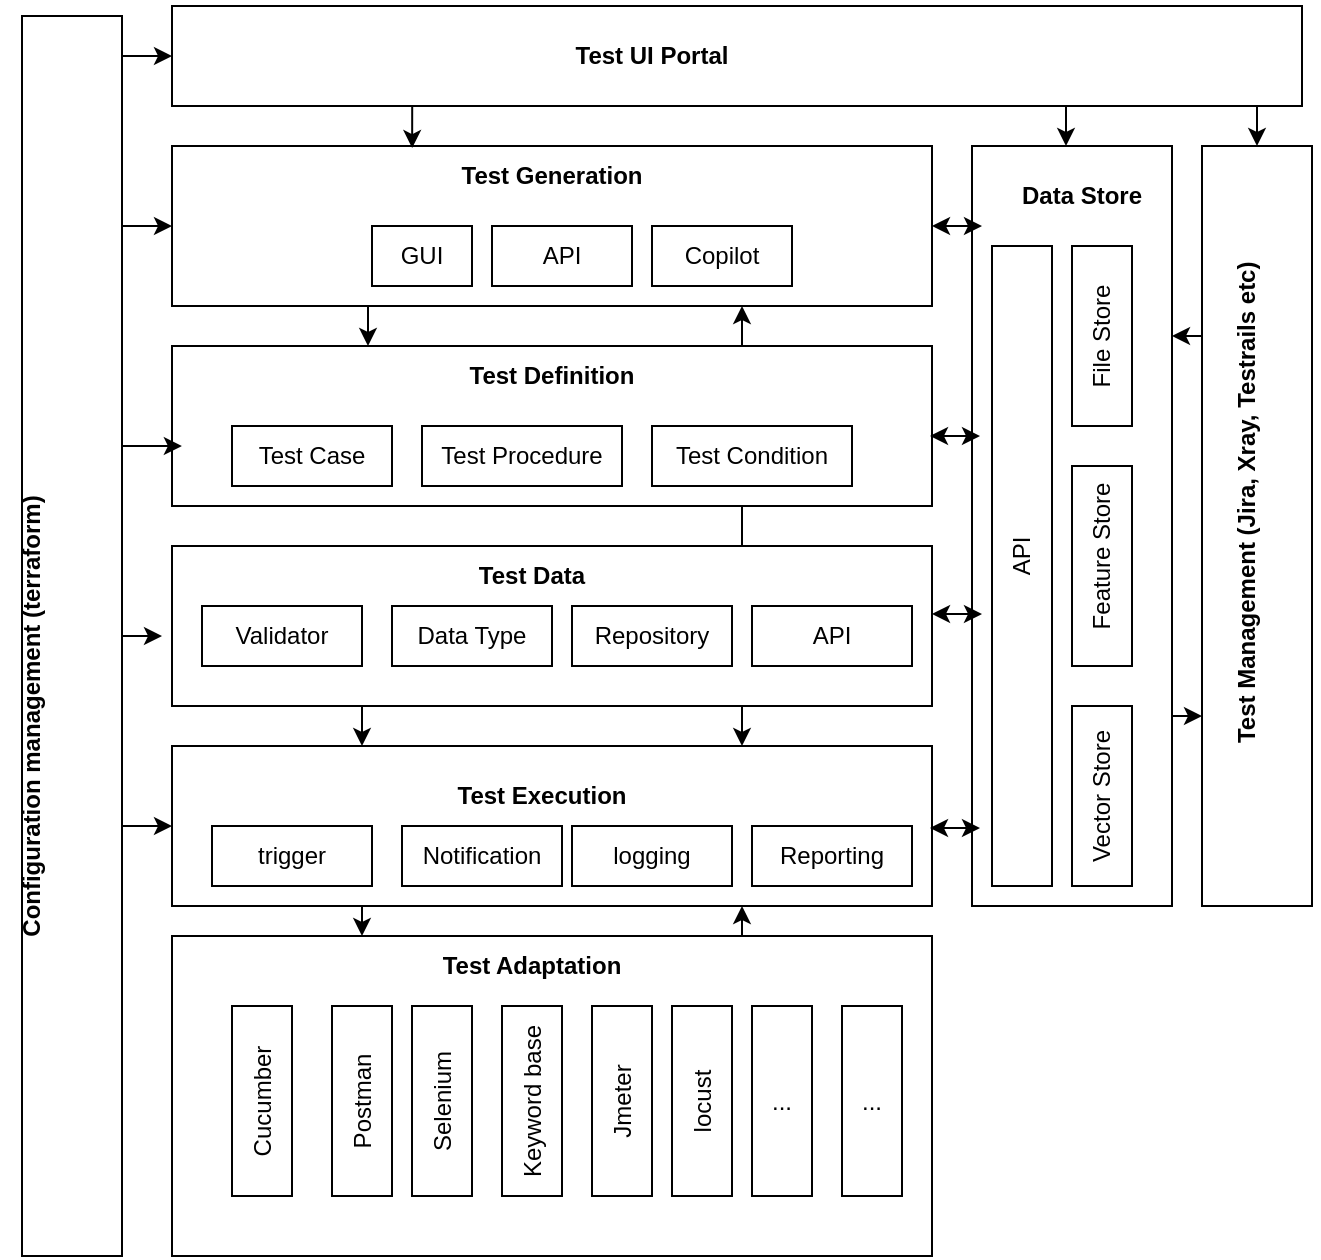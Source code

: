 <mxfile version="21.5.2" type="github">
  <diagram name="Page-1" id="QsHYjgboYlYCACKAO8Zc">
    <mxGraphModel dx="1050" dy="574" grid="1" gridSize="10" guides="1" tooltips="1" connect="1" arrows="1" fold="1" page="1" pageScale="1" pageWidth="850" pageHeight="1100" math="0" shadow="0">
      <root>
        <mxCell id="0" />
        <mxCell id="1" parent="0" />
        <mxCell id="E8MYSgCIYYzbJ6YEZqa8-84" style="edgeStyle=orthogonalEdgeStyle;rounded=0;orthogonalLoop=1;jettySize=auto;html=1;exitX=0.5;exitY=1;exitDx=0;exitDy=0;" edge="1" parent="1">
          <mxGeometry relative="1" as="geometry">
            <mxPoint x="273" y="220" as="sourcePoint" />
            <mxPoint x="273" y="240" as="targetPoint" />
          </mxGeometry>
        </mxCell>
        <mxCell id="E8MYSgCIYYzbJ6YEZqa8-1" value="" style="rounded=0;whiteSpace=wrap;html=1;" vertex="1" parent="1">
          <mxGeometry x="175" y="140" width="380" height="80" as="geometry" />
        </mxCell>
        <mxCell id="E8MYSgCIYYzbJ6YEZqa8-2" value="GUI" style="rounded=0;whiteSpace=wrap;html=1;" vertex="1" parent="1">
          <mxGeometry x="275" y="180" width="50" height="30" as="geometry" />
        </mxCell>
        <mxCell id="E8MYSgCIYYzbJ6YEZqa8-10" value="API" style="rounded=0;whiteSpace=wrap;html=1;" vertex="1" parent="1">
          <mxGeometry x="335" y="180" width="70" height="30" as="geometry" />
        </mxCell>
        <mxCell id="E8MYSgCIYYzbJ6YEZqa8-11" value="Copilot" style="rounded=0;whiteSpace=wrap;html=1;" vertex="1" parent="1">
          <mxGeometry x="415" y="180" width="70" height="30" as="geometry" />
        </mxCell>
        <mxCell id="E8MYSgCIYYzbJ6YEZqa8-12" value="Test Generation" style="text;html=1;strokeColor=none;fillColor=none;align=center;verticalAlign=middle;whiteSpace=wrap;rounded=0;fontStyle=1" vertex="1" parent="1">
          <mxGeometry x="305" y="140" width="120" height="30" as="geometry" />
        </mxCell>
        <mxCell id="E8MYSgCIYYzbJ6YEZqa8-85" style="edgeStyle=orthogonalEdgeStyle;rounded=0;orthogonalLoop=1;jettySize=auto;html=1;exitX=0.75;exitY=0;exitDx=0;exitDy=0;entryX=0.75;entryY=1;entryDx=0;entryDy=0;" edge="1" parent="1" source="E8MYSgCIYYzbJ6YEZqa8-13" target="E8MYSgCIYYzbJ6YEZqa8-1">
          <mxGeometry relative="1" as="geometry" />
        </mxCell>
        <mxCell id="E8MYSgCIYYzbJ6YEZqa8-89" style="edgeStyle=orthogonalEdgeStyle;rounded=0;orthogonalLoop=1;jettySize=auto;html=1;exitX=0.75;exitY=1;exitDx=0;exitDy=0;entryX=0.75;entryY=0;entryDx=0;entryDy=0;" edge="1" parent="1" source="E8MYSgCIYYzbJ6YEZqa8-13" target="E8MYSgCIYYzbJ6YEZqa8-24">
          <mxGeometry relative="1" as="geometry" />
        </mxCell>
        <mxCell id="E8MYSgCIYYzbJ6YEZqa8-13" value="" style="rounded=0;whiteSpace=wrap;html=1;" vertex="1" parent="1">
          <mxGeometry x="175" y="240" width="380" height="80" as="geometry" />
        </mxCell>
        <mxCell id="E8MYSgCIYYzbJ6YEZqa8-14" value="Test Definition" style="text;html=1;strokeColor=none;fillColor=none;align=center;verticalAlign=middle;whiteSpace=wrap;rounded=0;fontStyle=1" vertex="1" parent="1">
          <mxGeometry x="305" y="240" width="120" height="30" as="geometry" />
        </mxCell>
        <mxCell id="E8MYSgCIYYzbJ6YEZqa8-116" style="edgeStyle=orthogonalEdgeStyle;rounded=0;orthogonalLoop=1;jettySize=auto;html=1;exitX=1;exitY=0.75;exitDx=0;exitDy=0;entryX=0;entryY=0.75;entryDx=0;entryDy=0;" edge="1" parent="1" source="E8MYSgCIYYzbJ6YEZqa8-15" target="E8MYSgCIYYzbJ6YEZqa8-112">
          <mxGeometry relative="1" as="geometry" />
        </mxCell>
        <mxCell id="E8MYSgCIYYzbJ6YEZqa8-15" value="" style="rounded=0;whiteSpace=wrap;html=1;" vertex="1" parent="1">
          <mxGeometry x="575" y="140" width="100" height="380" as="geometry" />
        </mxCell>
        <mxCell id="E8MYSgCIYYzbJ6YEZqa8-16" value="Test Case" style="rounded=0;whiteSpace=wrap;html=1;" vertex="1" parent="1">
          <mxGeometry x="205" y="280" width="80" height="30" as="geometry" />
        </mxCell>
        <mxCell id="E8MYSgCIYYzbJ6YEZqa8-17" value="Test Procedure" style="rounded=0;whiteSpace=wrap;html=1;" vertex="1" parent="1">
          <mxGeometry x="300" y="280" width="100" height="30" as="geometry" />
        </mxCell>
        <mxCell id="E8MYSgCIYYzbJ6YEZqa8-18" value="Test Condition" style="rounded=0;whiteSpace=wrap;html=1;" vertex="1" parent="1">
          <mxGeometry x="415" y="280" width="100" height="30" as="geometry" />
        </mxCell>
        <mxCell id="E8MYSgCIYYzbJ6YEZqa8-86" style="edgeStyle=orthogonalEdgeStyle;rounded=0;orthogonalLoop=1;jettySize=auto;html=1;exitX=0.25;exitY=1;exitDx=0;exitDy=0;entryX=0.25;entryY=0;entryDx=0;entryDy=0;" edge="1" parent="1" source="E8MYSgCIYYzbJ6YEZqa8-19" target="E8MYSgCIYYzbJ6YEZqa8-24">
          <mxGeometry relative="1" as="geometry" />
        </mxCell>
        <mxCell id="E8MYSgCIYYzbJ6YEZqa8-19" value="" style="rounded=0;whiteSpace=wrap;html=1;" vertex="1" parent="1">
          <mxGeometry x="175" y="340" width="380" height="80" as="geometry" />
        </mxCell>
        <mxCell id="E8MYSgCIYYzbJ6YEZqa8-20" value="Test Data" style="text;html=1;strokeColor=none;fillColor=none;align=center;verticalAlign=middle;whiteSpace=wrap;rounded=0;fontStyle=1" vertex="1" parent="1">
          <mxGeometry x="295" y="340" width="120" height="30" as="geometry" />
        </mxCell>
        <mxCell id="E8MYSgCIYYzbJ6YEZqa8-21" value="Validator" style="rounded=0;whiteSpace=wrap;html=1;" vertex="1" parent="1">
          <mxGeometry x="190" y="370" width="80" height="30" as="geometry" />
        </mxCell>
        <mxCell id="E8MYSgCIYYzbJ6YEZqa8-22" value="Data Type" style="rounded=0;whiteSpace=wrap;html=1;" vertex="1" parent="1">
          <mxGeometry x="285" y="370" width="80" height="30" as="geometry" />
        </mxCell>
        <mxCell id="E8MYSgCIYYzbJ6YEZqa8-23" value="Repository" style="rounded=0;whiteSpace=wrap;html=1;" vertex="1" parent="1">
          <mxGeometry x="375" y="370" width="80" height="30" as="geometry" />
        </mxCell>
        <mxCell id="E8MYSgCIYYzbJ6YEZqa8-87" style="edgeStyle=orthogonalEdgeStyle;rounded=0;orthogonalLoop=1;jettySize=auto;html=1;exitX=0.25;exitY=1;exitDx=0;exitDy=0;entryX=0.25;entryY=0;entryDx=0;entryDy=0;" edge="1" parent="1" source="E8MYSgCIYYzbJ6YEZqa8-24" target="E8MYSgCIYYzbJ6YEZqa8-43">
          <mxGeometry relative="1" as="geometry" />
        </mxCell>
        <mxCell id="E8MYSgCIYYzbJ6YEZqa8-24" value="" style="rounded=0;whiteSpace=wrap;html=1;" vertex="1" parent="1">
          <mxGeometry x="175" y="440" width="380" height="80" as="geometry" />
        </mxCell>
        <mxCell id="E8MYSgCIYYzbJ6YEZqa8-25" value="Test Execution" style="text;html=1;strokeColor=none;fillColor=none;align=center;verticalAlign=middle;whiteSpace=wrap;rounded=0;fontStyle=1" vertex="1" parent="1">
          <mxGeometry x="300" y="450" width="120" height="30" as="geometry" />
        </mxCell>
        <mxCell id="E8MYSgCIYYzbJ6YEZqa8-26" value="Data Store" style="text;html=1;strokeColor=none;fillColor=none;align=center;verticalAlign=middle;whiteSpace=wrap;rounded=0;fontStyle=1" vertex="1" parent="1">
          <mxGeometry x="570" y="150" width="120" height="30" as="geometry" />
        </mxCell>
        <mxCell id="E8MYSgCIYYzbJ6YEZqa8-30" value="" style="rounded=0;whiteSpace=wrap;html=1;" vertex="1" parent="1">
          <mxGeometry x="585" y="190" width="30" height="320" as="geometry" />
        </mxCell>
        <mxCell id="E8MYSgCIYYzbJ6YEZqa8-31" value="&lt;div&gt;API&lt;/div&gt;" style="text;html=1;strokeColor=none;fillColor=none;align=center;verticalAlign=middle;whiteSpace=wrap;rounded=0;rotation=270;" vertex="1" parent="1">
          <mxGeometry x="570" y="330" width="60" height="30" as="geometry" />
        </mxCell>
        <mxCell id="E8MYSgCIYYzbJ6YEZqa8-32" value="" style="rounded=0;whiteSpace=wrap;html=1;" vertex="1" parent="1">
          <mxGeometry x="625" y="420" width="30" height="90" as="geometry" />
        </mxCell>
        <mxCell id="E8MYSgCIYYzbJ6YEZqa8-33" value="&lt;div&gt;Vector Store&lt;/div&gt;" style="text;html=1;strokeColor=none;fillColor=none;align=center;verticalAlign=middle;whiteSpace=wrap;rounded=0;rotation=270;" vertex="1" parent="1">
          <mxGeometry x="600" y="450" width="80" height="30" as="geometry" />
        </mxCell>
        <mxCell id="E8MYSgCIYYzbJ6YEZqa8-36" value="" style="rounded=0;whiteSpace=wrap;html=1;" vertex="1" parent="1">
          <mxGeometry x="625" y="300" width="30" height="100" as="geometry" />
        </mxCell>
        <mxCell id="E8MYSgCIYYzbJ6YEZqa8-37" value="Feature Store" style="text;html=1;strokeColor=none;fillColor=none;align=center;verticalAlign=middle;whiteSpace=wrap;rounded=0;rotation=270;" vertex="1" parent="1">
          <mxGeometry x="595" y="330" width="90" height="30" as="geometry" />
        </mxCell>
        <mxCell id="E8MYSgCIYYzbJ6YEZqa8-40" value="" style="rounded=0;whiteSpace=wrap;html=1;" vertex="1" parent="1">
          <mxGeometry x="625" y="190" width="30" height="90" as="geometry" />
        </mxCell>
        <mxCell id="E8MYSgCIYYzbJ6YEZqa8-41" value="&lt;div&gt;File Store&lt;/div&gt;" style="text;html=1;strokeColor=none;fillColor=none;align=center;verticalAlign=middle;whiteSpace=wrap;rounded=0;rotation=270;" vertex="1" parent="1">
          <mxGeometry x="610" y="220" width="60" height="30" as="geometry" />
        </mxCell>
        <mxCell id="E8MYSgCIYYzbJ6YEZqa8-88" style="edgeStyle=orthogonalEdgeStyle;rounded=0;orthogonalLoop=1;jettySize=auto;html=1;exitX=0.75;exitY=0;exitDx=0;exitDy=0;entryX=0.75;entryY=1;entryDx=0;entryDy=0;" edge="1" parent="1" source="E8MYSgCIYYzbJ6YEZqa8-43" target="E8MYSgCIYYzbJ6YEZqa8-24">
          <mxGeometry relative="1" as="geometry" />
        </mxCell>
        <mxCell id="E8MYSgCIYYzbJ6YEZqa8-43" value="" style="rounded=0;whiteSpace=wrap;html=1;" vertex="1" parent="1">
          <mxGeometry x="175" y="535" width="380" height="160" as="geometry" />
        </mxCell>
        <mxCell id="E8MYSgCIYYzbJ6YEZqa8-44" value="Test Adaptation" style="text;html=1;strokeColor=none;fillColor=none;align=center;verticalAlign=middle;whiteSpace=wrap;rounded=0;fontStyle=1" vertex="1" parent="1">
          <mxGeometry x="295" y="535" width="120" height="30" as="geometry" />
        </mxCell>
        <mxCell id="E8MYSgCIYYzbJ6YEZqa8-57" value="" style="rounded=0;whiteSpace=wrap;html=1;" vertex="1" parent="1">
          <mxGeometry x="255" y="570" width="30" height="95" as="geometry" />
        </mxCell>
        <mxCell id="E8MYSgCIYYzbJ6YEZqa8-58" value="" style="rounded=0;whiteSpace=wrap;html=1;" vertex="1" parent="1">
          <mxGeometry x="295" y="570" width="30" height="95" as="geometry" />
        </mxCell>
        <mxCell id="E8MYSgCIYYzbJ6YEZqa8-59" value="" style="rounded=0;whiteSpace=wrap;html=1;" vertex="1" parent="1">
          <mxGeometry x="340" y="570" width="30" height="95" as="geometry" />
        </mxCell>
        <mxCell id="E8MYSgCIYYzbJ6YEZqa8-60" value="" style="rounded=0;whiteSpace=wrap;html=1;" vertex="1" parent="1">
          <mxGeometry x="385" y="570" width="30" height="95" as="geometry" />
        </mxCell>
        <mxCell id="E8MYSgCIYYzbJ6YEZqa8-61" value="" style="rounded=0;whiteSpace=wrap;html=1;" vertex="1" parent="1">
          <mxGeometry x="425" y="570" width="30" height="95" as="geometry" />
        </mxCell>
        <mxCell id="E8MYSgCIYYzbJ6YEZqa8-62" value="..." style="rounded=0;whiteSpace=wrap;html=1;" vertex="1" parent="1">
          <mxGeometry x="510" y="570" width="30" height="95" as="geometry" />
        </mxCell>
        <mxCell id="E8MYSgCIYYzbJ6YEZqa8-63" value="" style="rounded=0;whiteSpace=wrap;html=1;" vertex="1" parent="1">
          <mxGeometry x="205" y="570" width="30" height="95" as="geometry" />
        </mxCell>
        <mxCell id="E8MYSgCIYYzbJ6YEZqa8-64" value="Cucumber" style="text;html=1;strokeColor=none;fillColor=none;align=center;verticalAlign=middle;whiteSpace=wrap;rounded=0;rotation=270;" vertex="1" parent="1">
          <mxGeometry x="180" y="602.5" width="80" height="30" as="geometry" />
        </mxCell>
        <mxCell id="E8MYSgCIYYzbJ6YEZqa8-65" value="Postman" style="text;html=1;strokeColor=none;fillColor=none;align=center;verticalAlign=middle;whiteSpace=wrap;rounded=0;rotation=270;" vertex="1" parent="1">
          <mxGeometry x="230" y="602.5" width="80" height="30" as="geometry" />
        </mxCell>
        <mxCell id="E8MYSgCIYYzbJ6YEZqa8-66" value="&lt;div&gt;Selenium&lt;/div&gt;" style="text;html=1;strokeColor=none;fillColor=none;align=center;verticalAlign=middle;whiteSpace=wrap;rounded=0;rotation=270;" vertex="1" parent="1">
          <mxGeometry x="270" y="602.5" width="80" height="30" as="geometry" />
        </mxCell>
        <mxCell id="E8MYSgCIYYzbJ6YEZqa8-67" value="Keyword base" style="text;html=1;strokeColor=none;fillColor=none;align=center;verticalAlign=middle;whiteSpace=wrap;rounded=0;rotation=270;" vertex="1" parent="1">
          <mxGeometry x="315" y="602.5" width="80" height="30" as="geometry" />
        </mxCell>
        <mxCell id="E8MYSgCIYYzbJ6YEZqa8-68" value="Jmeter" style="text;html=1;strokeColor=none;fillColor=none;align=center;verticalAlign=middle;whiteSpace=wrap;rounded=0;rotation=270;" vertex="1" parent="1">
          <mxGeometry x="360" y="602.5" width="80" height="30" as="geometry" />
        </mxCell>
        <mxCell id="E8MYSgCIYYzbJ6YEZqa8-69" value="locust" style="text;html=1;strokeColor=none;fillColor=none;align=center;verticalAlign=middle;whiteSpace=wrap;rounded=0;rotation=270;" vertex="1" parent="1">
          <mxGeometry x="400" y="602.5" width="80" height="30" as="geometry" />
        </mxCell>
        <mxCell id="E8MYSgCIYYzbJ6YEZqa8-70" value="trigger" style="rounded=0;whiteSpace=wrap;html=1;" vertex="1" parent="1">
          <mxGeometry x="195" y="480" width="80" height="30" as="geometry" />
        </mxCell>
        <mxCell id="E8MYSgCIYYzbJ6YEZqa8-71" value="Notification" style="rounded=0;whiteSpace=wrap;html=1;" vertex="1" parent="1">
          <mxGeometry x="290" y="480" width="80" height="30" as="geometry" />
        </mxCell>
        <mxCell id="E8MYSgCIYYzbJ6YEZqa8-72" value="logging" style="rounded=0;whiteSpace=wrap;html=1;" vertex="1" parent="1">
          <mxGeometry x="375" y="480" width="80" height="30" as="geometry" />
        </mxCell>
        <mxCell id="E8MYSgCIYYzbJ6YEZqa8-73" value="..." style="rounded=0;whiteSpace=wrap;html=1;" vertex="1" parent="1">
          <mxGeometry x="465" y="570" width="30" height="95" as="geometry" />
        </mxCell>
        <mxCell id="E8MYSgCIYYzbJ6YEZqa8-74" value="Reporting" style="rounded=0;whiteSpace=wrap;html=1;" vertex="1" parent="1">
          <mxGeometry x="465" y="480" width="80" height="30" as="geometry" />
        </mxCell>
        <mxCell id="E8MYSgCIYYzbJ6YEZqa8-75" value="API" style="rounded=0;whiteSpace=wrap;html=1;" vertex="1" parent="1">
          <mxGeometry x="465" y="370" width="80" height="30" as="geometry" />
        </mxCell>
        <mxCell id="E8MYSgCIYYzbJ6YEZqa8-80" value="" style="endArrow=classic;startArrow=classic;html=1;rounded=0;exitX=1;exitY=0.5;exitDx=0;exitDy=0;" edge="1" parent="1" source="E8MYSgCIYYzbJ6YEZqa8-1">
          <mxGeometry width="50" height="50" relative="1" as="geometry">
            <mxPoint x="530" y="230" as="sourcePoint" />
            <mxPoint x="580" y="180" as="targetPoint" />
          </mxGeometry>
        </mxCell>
        <mxCell id="E8MYSgCIYYzbJ6YEZqa8-81" value="" style="endArrow=classic;startArrow=classic;html=1;rounded=0;exitX=1;exitY=0.5;exitDx=0;exitDy=0;" edge="1" parent="1">
          <mxGeometry width="50" height="50" relative="1" as="geometry">
            <mxPoint x="554" y="285" as="sourcePoint" />
            <mxPoint x="579" y="285" as="targetPoint" />
          </mxGeometry>
        </mxCell>
        <mxCell id="E8MYSgCIYYzbJ6YEZqa8-82" value="" style="endArrow=classic;startArrow=classic;html=1;rounded=0;exitX=1;exitY=0.5;exitDx=0;exitDy=0;" edge="1" parent="1">
          <mxGeometry width="50" height="50" relative="1" as="geometry">
            <mxPoint x="555" y="374" as="sourcePoint" />
            <mxPoint x="580" y="374" as="targetPoint" />
          </mxGeometry>
        </mxCell>
        <mxCell id="E8MYSgCIYYzbJ6YEZqa8-83" value="" style="endArrow=classic;startArrow=classic;html=1;rounded=0;exitX=1;exitY=0.5;exitDx=0;exitDy=0;" edge="1" parent="1">
          <mxGeometry width="50" height="50" relative="1" as="geometry">
            <mxPoint x="554" y="481" as="sourcePoint" />
            <mxPoint x="579" y="481" as="targetPoint" />
          </mxGeometry>
        </mxCell>
        <mxCell id="E8MYSgCIYYzbJ6YEZqa8-94" style="edgeStyle=orthogonalEdgeStyle;rounded=0;orthogonalLoop=1;jettySize=auto;html=1;exitX=0.25;exitY=1;exitDx=0;exitDy=0;entryX=0.316;entryY=0.013;entryDx=0;entryDy=0;entryPerimeter=0;" edge="1" parent="1" source="E8MYSgCIYYzbJ6YEZqa8-90" target="E8MYSgCIYYzbJ6YEZqa8-1">
          <mxGeometry relative="1" as="geometry" />
        </mxCell>
        <mxCell id="E8MYSgCIYYzbJ6YEZqa8-99" style="edgeStyle=orthogonalEdgeStyle;rounded=0;orthogonalLoop=1;jettySize=auto;html=1;exitX=0.75;exitY=1;exitDx=0;exitDy=0;entryX=0;entryY=0;entryDx=0;entryDy=0;" edge="1" parent="1">
          <mxGeometry relative="1" as="geometry">
            <mxPoint x="600.75" y="120" as="sourcePoint" />
            <mxPoint x="622" y="140" as="targetPoint" />
          </mxGeometry>
        </mxCell>
        <mxCell id="E8MYSgCIYYzbJ6YEZqa8-114" style="edgeStyle=orthogonalEdgeStyle;rounded=0;orthogonalLoop=1;jettySize=auto;html=1;exitX=1;exitY=1;exitDx=0;exitDy=0;entryX=0.5;entryY=0;entryDx=0;entryDy=0;" edge="1" parent="1" source="E8MYSgCIYYzbJ6YEZqa8-90" target="E8MYSgCIYYzbJ6YEZqa8-112">
          <mxGeometry relative="1" as="geometry" />
        </mxCell>
        <mxCell id="E8MYSgCIYYzbJ6YEZqa8-90" value="" style="rounded=0;whiteSpace=wrap;html=1;" vertex="1" parent="1">
          <mxGeometry x="175" y="70" width="565" height="50" as="geometry" />
        </mxCell>
        <mxCell id="E8MYSgCIYYzbJ6YEZqa8-92" value="&lt;b&gt;Test UI Portal&lt;/b&gt;" style="text;html=1;strokeColor=none;fillColor=none;align=center;verticalAlign=middle;whiteSpace=wrap;rounded=0;" vertex="1" parent="1">
          <mxGeometry x="370" y="80" width="90" height="30" as="geometry" />
        </mxCell>
        <mxCell id="E8MYSgCIYYzbJ6YEZqa8-107" style="edgeStyle=orthogonalEdgeStyle;rounded=0;orthogonalLoop=1;jettySize=auto;html=1;exitX=1;exitY=0;exitDx=0;exitDy=0;entryX=0;entryY=0.5;entryDx=0;entryDy=0;" edge="1" parent="1" source="E8MYSgCIYYzbJ6YEZqa8-101" target="E8MYSgCIYYzbJ6YEZqa8-90">
          <mxGeometry relative="1" as="geometry">
            <Array as="points">
              <mxPoint x="100" y="95" />
            </Array>
          </mxGeometry>
        </mxCell>
        <mxCell id="E8MYSgCIYYzbJ6YEZqa8-108" style="edgeStyle=orthogonalEdgeStyle;rounded=0;orthogonalLoop=1;jettySize=auto;html=1;exitX=1;exitY=0.5;exitDx=0;exitDy=0;entryX=0;entryY=0.5;entryDx=0;entryDy=0;" edge="1" parent="1" source="E8MYSgCIYYzbJ6YEZqa8-101" target="E8MYSgCIYYzbJ6YEZqa8-1">
          <mxGeometry relative="1" as="geometry">
            <Array as="points">
              <mxPoint x="100" y="180" />
            </Array>
          </mxGeometry>
        </mxCell>
        <mxCell id="E8MYSgCIYYzbJ6YEZqa8-109" style="edgeStyle=orthogonalEdgeStyle;rounded=0;orthogonalLoop=1;jettySize=auto;html=1;entryX=0.013;entryY=0.625;entryDx=0;entryDy=0;entryPerimeter=0;" edge="1" parent="1" source="E8MYSgCIYYzbJ6YEZqa8-101" target="E8MYSgCIYYzbJ6YEZqa8-13">
          <mxGeometry relative="1" as="geometry">
            <Array as="points">
              <mxPoint x="140" y="290" />
              <mxPoint x="140" y="290" />
            </Array>
          </mxGeometry>
        </mxCell>
        <mxCell id="E8MYSgCIYYzbJ6YEZqa8-118" style="edgeStyle=orthogonalEdgeStyle;rounded=0;orthogonalLoop=1;jettySize=auto;html=1;exitX=1;exitY=0.5;exitDx=0;exitDy=0;" edge="1" parent="1" source="E8MYSgCIYYzbJ6YEZqa8-101">
          <mxGeometry relative="1" as="geometry">
            <mxPoint x="170" y="385" as="targetPoint" />
          </mxGeometry>
        </mxCell>
        <mxCell id="E8MYSgCIYYzbJ6YEZqa8-119" style="edgeStyle=orthogonalEdgeStyle;rounded=0;orthogonalLoop=1;jettySize=auto;html=1;exitX=1;exitY=0.75;exitDx=0;exitDy=0;" edge="1" parent="1" source="E8MYSgCIYYzbJ6YEZqa8-101" target="E8MYSgCIYYzbJ6YEZqa8-24">
          <mxGeometry relative="1" as="geometry">
            <Array as="points">
              <mxPoint x="150" y="480" />
            </Array>
          </mxGeometry>
        </mxCell>
        <mxCell id="E8MYSgCIYYzbJ6YEZqa8-101" value="" style="rounded=0;whiteSpace=wrap;html=1;" vertex="1" parent="1">
          <mxGeometry x="100" y="75" width="50" height="620" as="geometry" />
        </mxCell>
        <mxCell id="E8MYSgCIYYzbJ6YEZqa8-102" value="&lt;b&gt;Configuration management (terraform)&lt;/b&gt;" style="text;html=1;strokeColor=none;fillColor=none;align=center;verticalAlign=middle;whiteSpace=wrap;rounded=0;rotation=270;" vertex="1" parent="1">
          <mxGeometry x="-15" y="410" width="240" height="30" as="geometry" />
        </mxCell>
        <mxCell id="E8MYSgCIYYzbJ6YEZqa8-115" style="edgeStyle=orthogonalEdgeStyle;rounded=0;orthogonalLoop=1;jettySize=auto;html=1;exitX=0;exitY=0.25;exitDx=0;exitDy=0;entryX=1;entryY=0.25;entryDx=0;entryDy=0;" edge="1" parent="1" source="E8MYSgCIYYzbJ6YEZqa8-112" target="E8MYSgCIYYzbJ6YEZqa8-15">
          <mxGeometry relative="1" as="geometry" />
        </mxCell>
        <mxCell id="E8MYSgCIYYzbJ6YEZqa8-112" value="" style="rounded=0;whiteSpace=wrap;html=1;" vertex="1" parent="1">
          <mxGeometry x="690" y="140" width="55" height="380" as="geometry" />
        </mxCell>
        <mxCell id="E8MYSgCIYYzbJ6YEZqa8-113" value="&lt;b&gt;Test Management (Jira, Xray, Testrails etc)&lt;/b&gt;" style="text;html=1;strokeColor=none;fillColor=none;align=center;verticalAlign=middle;whiteSpace=wrap;rounded=0;rotation=270;" vertex="1" parent="1">
          <mxGeometry x="561.88" y="303.13" width="301.25" height="30" as="geometry" />
        </mxCell>
      </root>
    </mxGraphModel>
  </diagram>
</mxfile>
